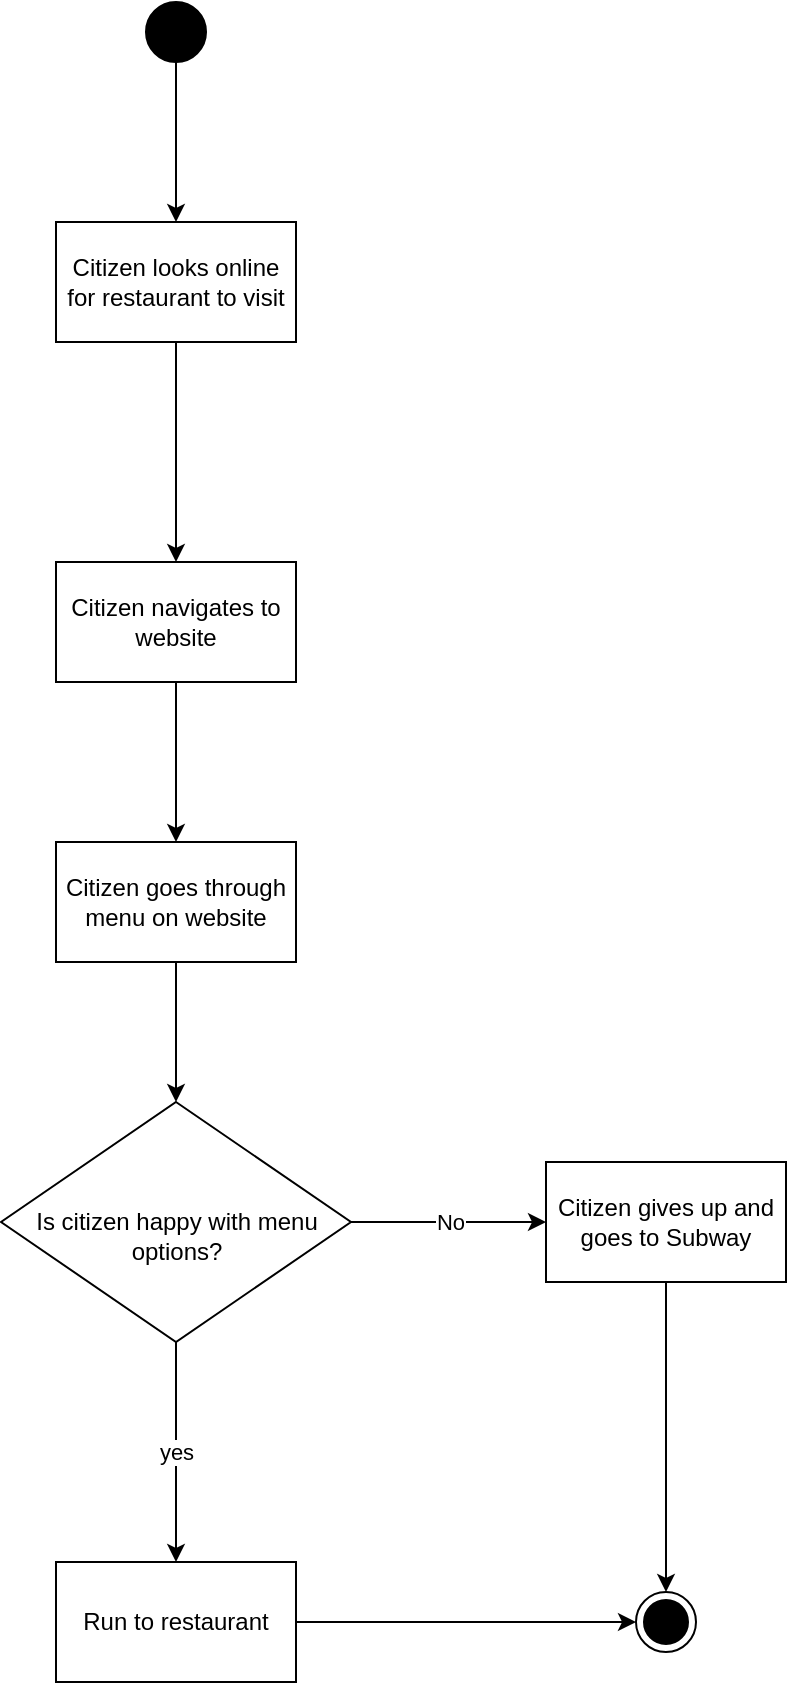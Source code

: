 <mxfile version="21.6.5" type="device">
  <diagram name="Page-1" id="oBy2D88ccJq6RtBKwOCw">
    <mxGraphModel dx="2074" dy="2296" grid="1" gridSize="10" guides="1" tooltips="1" connect="1" arrows="1" fold="1" page="1" pageScale="1" pageWidth="850" pageHeight="1100" math="0" shadow="0">
      <root>
        <mxCell id="0" />
        <mxCell id="1" parent="0" />
        <mxCell id="64pXmVSMRAuf0BwSI_Gu-1" style="edgeStyle=orthogonalEdgeStyle;rounded=0;orthogonalLoop=1;jettySize=auto;html=1;" edge="1" parent="1" source="64pXmVSMRAuf0BwSI_Gu-2" target="64pXmVSMRAuf0BwSI_Gu-10">
          <mxGeometry relative="1" as="geometry" />
        </mxCell>
        <mxCell id="64pXmVSMRAuf0BwSI_Gu-2" value="" style="ellipse;fillColor=strokeColor;html=1;" vertex="1" parent="1">
          <mxGeometry x="500" y="-10" width="30" height="30" as="geometry" />
        </mxCell>
        <mxCell id="64pXmVSMRAuf0BwSI_Gu-5" value="" style="edgeStyle=orthogonalEdgeStyle;rounded=0;orthogonalLoop=1;jettySize=auto;html=1;" edge="1" parent="1" source="64pXmVSMRAuf0BwSI_Gu-3" target="64pXmVSMRAuf0BwSI_Gu-4">
          <mxGeometry relative="1" as="geometry" />
        </mxCell>
        <mxCell id="64pXmVSMRAuf0BwSI_Gu-3" value="Citizen navigates to website" style="rounded=0;whiteSpace=wrap;html=1;" vertex="1" parent="1">
          <mxGeometry x="455" y="270" width="120" height="60" as="geometry" />
        </mxCell>
        <mxCell id="64pXmVSMRAuf0BwSI_Gu-7" value="" style="edgeStyle=orthogonalEdgeStyle;rounded=0;orthogonalLoop=1;jettySize=auto;html=1;" edge="1" parent="1" source="64pXmVSMRAuf0BwSI_Gu-4" target="64pXmVSMRAuf0BwSI_Gu-6">
          <mxGeometry relative="1" as="geometry" />
        </mxCell>
        <mxCell id="64pXmVSMRAuf0BwSI_Gu-4" value="Citizen goes through menu on website" style="whiteSpace=wrap;html=1;rounded=0;" vertex="1" parent="1">
          <mxGeometry x="455" y="410" width="120" height="60" as="geometry" />
        </mxCell>
        <mxCell id="64pXmVSMRAuf0BwSI_Gu-9" value="yes" style="edgeStyle=orthogonalEdgeStyle;rounded=0;orthogonalLoop=1;jettySize=auto;html=1;" edge="1" parent="1" source="64pXmVSMRAuf0BwSI_Gu-6" target="64pXmVSMRAuf0BwSI_Gu-8">
          <mxGeometry relative="1" as="geometry" />
        </mxCell>
        <mxCell id="64pXmVSMRAuf0BwSI_Gu-12" value="No" style="edgeStyle=orthogonalEdgeStyle;rounded=0;orthogonalLoop=1;jettySize=auto;html=1;" edge="1" parent="1" source="64pXmVSMRAuf0BwSI_Gu-6" target="64pXmVSMRAuf0BwSI_Gu-15">
          <mxGeometry relative="1" as="geometry">
            <Array as="points">
              <mxPoint x="800" y="600" />
              <mxPoint x="800" y="600" />
            </Array>
          </mxGeometry>
        </mxCell>
        <mxCell id="64pXmVSMRAuf0BwSI_Gu-6" value="&lt;br&gt;Is citizen happy with menu options?" style="rhombus;whiteSpace=wrap;html=1;rounded=0;" vertex="1" parent="1">
          <mxGeometry x="427.5" y="540" width="175" height="120" as="geometry" />
        </mxCell>
        <mxCell id="64pXmVSMRAuf0BwSI_Gu-14" style="edgeStyle=orthogonalEdgeStyle;rounded=0;orthogonalLoop=1;jettySize=auto;html=1;" edge="1" parent="1" source="64pXmVSMRAuf0BwSI_Gu-8" target="64pXmVSMRAuf0BwSI_Gu-13">
          <mxGeometry relative="1" as="geometry" />
        </mxCell>
        <mxCell id="64pXmVSMRAuf0BwSI_Gu-8" value="Run to restaurant" style="whiteSpace=wrap;html=1;rounded=0;" vertex="1" parent="1">
          <mxGeometry x="455" y="770" width="120" height="60" as="geometry" />
        </mxCell>
        <mxCell id="64pXmVSMRAuf0BwSI_Gu-11" style="edgeStyle=orthogonalEdgeStyle;rounded=0;orthogonalLoop=1;jettySize=auto;html=1;" edge="1" parent="1" source="64pXmVSMRAuf0BwSI_Gu-10" target="64pXmVSMRAuf0BwSI_Gu-3">
          <mxGeometry relative="1" as="geometry" />
        </mxCell>
        <mxCell id="64pXmVSMRAuf0BwSI_Gu-10" value="Citizen looks online for restaurant to visit" style="rounded=0;whiteSpace=wrap;html=1;" vertex="1" parent="1">
          <mxGeometry x="455" y="100" width="120" height="60" as="geometry" />
        </mxCell>
        <mxCell id="64pXmVSMRAuf0BwSI_Gu-13" value="" style="ellipse;html=1;shape=endState;fillColor=strokeColor;" vertex="1" parent="1">
          <mxGeometry x="745" y="785" width="30" height="30" as="geometry" />
        </mxCell>
        <mxCell id="64pXmVSMRAuf0BwSI_Gu-16" style="edgeStyle=orthogonalEdgeStyle;rounded=0;orthogonalLoop=1;jettySize=auto;html=1;" edge="1" parent="1" source="64pXmVSMRAuf0BwSI_Gu-15" target="64pXmVSMRAuf0BwSI_Gu-13">
          <mxGeometry relative="1" as="geometry" />
        </mxCell>
        <mxCell id="64pXmVSMRAuf0BwSI_Gu-15" value="Citizen gives up and goes to Subway" style="rounded=0;whiteSpace=wrap;html=1;" vertex="1" parent="1">
          <mxGeometry x="700" y="570" width="120" height="60" as="geometry" />
        </mxCell>
      </root>
    </mxGraphModel>
  </diagram>
</mxfile>
